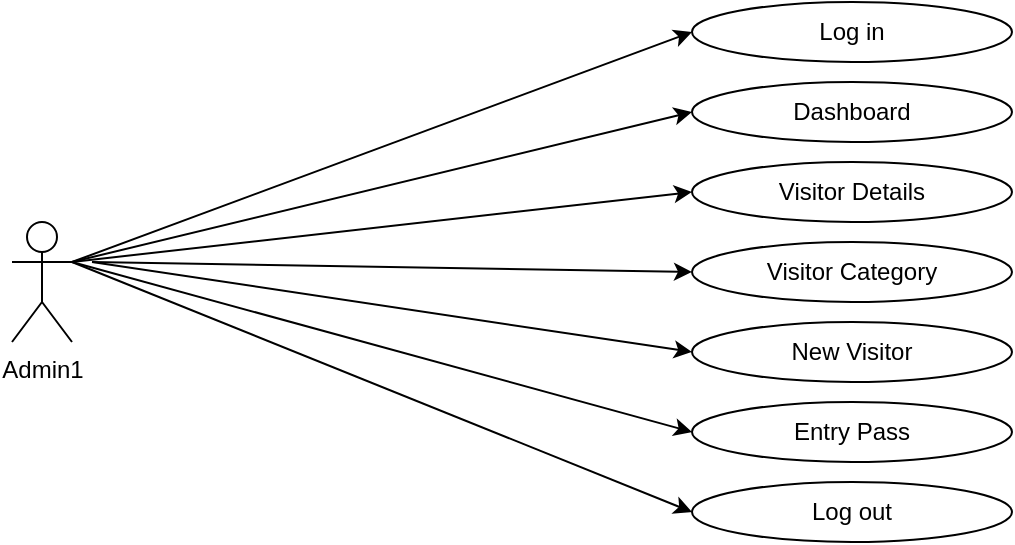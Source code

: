 <mxfile version="21.0.2" type="device"><diagram name="Page-1" id="L3d6fcBugKRgrNAddtxv"><mxGraphModel dx="1509" dy="844" grid="1" gridSize="10" guides="1" tooltips="1" connect="1" arrows="1" fold="1" page="1" pageScale="1" pageWidth="827" pageHeight="1169" math="0" shadow="0"><root><mxCell id="0"/><mxCell id="1" parent="0"/><mxCell id="THbfB02ALM_daj7-_K1h-1" value="Admin1" style="shape=umlActor;verticalLabelPosition=bottom;verticalAlign=top;html=1;outlineConnect=0;" vertex="1" parent="1"><mxGeometry x="100" y="290" width="30" height="60" as="geometry"/></mxCell><mxCell id="THbfB02ALM_daj7-_K1h-2" value="Log in" style="ellipse;whiteSpace=wrap;html=1;" vertex="1" parent="1"><mxGeometry x="440" y="180" width="160" height="30" as="geometry"/></mxCell><mxCell id="THbfB02ALM_daj7-_K1h-3" value="Dashboard" style="ellipse;whiteSpace=wrap;html=1;" vertex="1" parent="1"><mxGeometry x="440" y="220" width="160" height="30" as="geometry"/></mxCell><mxCell id="THbfB02ALM_daj7-_K1h-4" value="Visitor Details" style="ellipse;whiteSpace=wrap;html=1;" vertex="1" parent="1"><mxGeometry x="440" y="260" width="160" height="30" as="geometry"/></mxCell><mxCell id="THbfB02ALM_daj7-_K1h-5" value="Visitor Category" style="ellipse;whiteSpace=wrap;html=1;" vertex="1" parent="1"><mxGeometry x="440" y="300" width="160" height="30" as="geometry"/></mxCell><mxCell id="THbfB02ALM_daj7-_K1h-6" value="New Visitor" style="ellipse;whiteSpace=wrap;html=1;" vertex="1" parent="1"><mxGeometry x="440" y="340" width="160" height="30" as="geometry"/></mxCell><mxCell id="THbfB02ALM_daj7-_K1h-7" value="Entry Pass" style="ellipse;whiteSpace=wrap;html=1;" vertex="1" parent="1"><mxGeometry x="440" y="380" width="160" height="30" as="geometry"/></mxCell><mxCell id="THbfB02ALM_daj7-_K1h-8" value="Log out" style="ellipse;whiteSpace=wrap;html=1;" vertex="1" parent="1"><mxGeometry x="440" y="420" width="160" height="30" as="geometry"/></mxCell><mxCell id="THbfB02ALM_daj7-_K1h-10" value="" style="endArrow=classic;html=1;rounded=0;entryX=0;entryY=0.5;entryDx=0;entryDy=0;" edge="1" parent="1" target="THbfB02ALM_daj7-_K1h-2"><mxGeometry width="50" height="50" relative="1" as="geometry"><mxPoint x="130" y="310" as="sourcePoint"/><mxPoint x="180" y="260" as="targetPoint"/></mxGeometry></mxCell><mxCell id="THbfB02ALM_daj7-_K1h-11" value="" style="endArrow=classic;html=1;rounded=0;entryX=0;entryY=0.5;entryDx=0;entryDy=0;exitX=1;exitY=0.333;exitDx=0;exitDy=0;exitPerimeter=0;" edge="1" parent="1" source="THbfB02ALM_daj7-_K1h-1" target="THbfB02ALM_daj7-_K1h-3"><mxGeometry width="50" height="50" relative="1" as="geometry"><mxPoint x="140" y="320" as="sourcePoint"/><mxPoint x="450" y="205" as="targetPoint"/></mxGeometry></mxCell><mxCell id="THbfB02ALM_daj7-_K1h-12" value="" style="endArrow=classic;html=1;rounded=0;entryX=0;entryY=0.5;entryDx=0;entryDy=0;exitX=1;exitY=0.333;exitDx=0;exitDy=0;exitPerimeter=0;" edge="1" parent="1" source="THbfB02ALM_daj7-_K1h-1" target="THbfB02ALM_daj7-_K1h-4"><mxGeometry width="50" height="50" relative="1" as="geometry"><mxPoint x="150" y="330" as="sourcePoint"/><mxPoint x="460" y="215" as="targetPoint"/></mxGeometry></mxCell><mxCell id="THbfB02ALM_daj7-_K1h-13" value="" style="endArrow=classic;html=1;rounded=0;entryX=0;entryY=0.5;entryDx=0;entryDy=0;" edge="1" parent="1" target="THbfB02ALM_daj7-_K1h-5"><mxGeometry width="50" height="50" relative="1" as="geometry"><mxPoint x="140" y="310" as="sourcePoint"/><mxPoint x="470" y="225" as="targetPoint"/></mxGeometry></mxCell><mxCell id="THbfB02ALM_daj7-_K1h-14" value="" style="endArrow=classic;html=1;rounded=0;entryX=0;entryY=0.5;entryDx=0;entryDy=0;" edge="1" parent="1" target="THbfB02ALM_daj7-_K1h-6"><mxGeometry width="50" height="50" relative="1" as="geometry"><mxPoint x="140" y="310" as="sourcePoint"/><mxPoint x="480" y="235" as="targetPoint"/></mxGeometry></mxCell><mxCell id="THbfB02ALM_daj7-_K1h-15" value="" style="endArrow=classic;html=1;rounded=0;exitX=1;exitY=0.333;exitDx=0;exitDy=0;exitPerimeter=0;entryX=0;entryY=0.5;entryDx=0;entryDy=0;" edge="1" parent="1" source="THbfB02ALM_daj7-_K1h-1" target="THbfB02ALM_daj7-_K1h-7"><mxGeometry width="50" height="50" relative="1" as="geometry"><mxPoint x="140" y="300" as="sourcePoint"/><mxPoint x="430" y="390" as="targetPoint"/></mxGeometry></mxCell><mxCell id="THbfB02ALM_daj7-_K1h-16" value="" style="endArrow=classic;html=1;rounded=0;entryX=0;entryY=0.5;entryDx=0;entryDy=0;exitX=1;exitY=0.333;exitDx=0;exitDy=0;exitPerimeter=0;" edge="1" parent="1" source="THbfB02ALM_daj7-_K1h-1" target="THbfB02ALM_daj7-_K1h-8"><mxGeometry width="50" height="50" relative="1" as="geometry"><mxPoint x="190" y="370" as="sourcePoint"/><mxPoint x="500" y="255" as="targetPoint"/></mxGeometry></mxCell></root></mxGraphModel></diagram></mxfile>